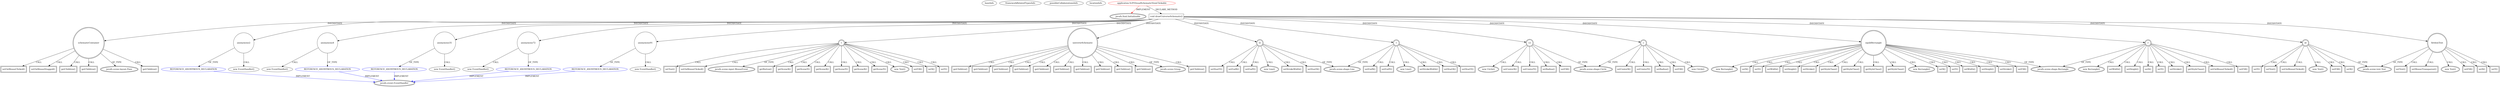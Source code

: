 digraph {
baseInfo[graphId=3668,category="extension_graph",isAnonymous=false,possibleRelation=true]
frameworkRelatedTypesInfo[0="javafx.fxml.Initializable"]
possibleCollaborationsInfo[0="3668~CLIENT_METHOD_DECLARATION-INSTANTIATION-~javafx.fxml.Initializable ~javafx.event.EventHandler ~false~true"]
locationInfo[projectName="mrempala-sp",filePath="/mrempala-sp/sp-master/src/application/VcPtVisualSchematicViewClickable.java",contextSignature="VcPtVisualSchematicViewClickable",graphId="3668"]
0[label="application.VcPtVisualSchematicViewClickable",vertexType="ROOT_CLIENT_CLASS_DECLARATION",isFrameworkType=false,color=red]
1[label="javafx.fxml.Initializable",vertexType="FRAMEWORK_INTERFACE_TYPE",isFrameworkType=true,peripheries=2]
2[label="void drawUniverseSchematic()",vertexType="CLIENT_METHOD_DECLARATION",isFrameworkType=false,shape=box]
3[label="schematicContainer",vertexType="VARIABLE_EXPRESION",isFrameworkType=true,peripheries=2,shape=circle]
5[label="javafx.scene.layout.Pane",vertexType="FRAMEWORK_CLASS_TYPE",isFrameworkType=true,peripheries=2]
4[label="getChildren()",vertexType="INSIDE_CALL",isFrameworkType=true,peripheries=2,shape=box]
7[label="setOnMouseClicked()",vertexType="INSIDE_CALL",isFrameworkType=true,peripheries=2,shape=box]
9[label="anonymous2",vertexType="VARIABLE_EXPRESION",isFrameworkType=false,shape=circle]
10[label="REFERENCE_ANONYMOUS_DECLARATION",vertexType="REFERENCE_ANONYMOUS_DECLARATION",isFrameworkType=false,color=blue]
11[label="javafx.event.EventHandler",vertexType="FRAMEWORK_INTERFACE_TYPE",isFrameworkType=true,peripheries=2]
8[label="new EventHandler()",vertexType="CONSTRUCTOR_CALL",isFrameworkType=false]
13[label="setOnMouseDragged()",vertexType="INSIDE_CALL",isFrameworkType=true,peripheries=2,shape=box]
15[label="anonymous4",vertexType="VARIABLE_EXPRESION",isFrameworkType=false,shape=circle]
16[label="REFERENCE_ANONYMOUS_DECLARATION",vertexType="REFERENCE_ANONYMOUS_DECLARATION",isFrameworkType=false,color=blue]
14[label="new EventHandler()",vertexType="CONSTRUCTOR_CALL",isFrameworkType=false]
18[label="t",vertexType="VARIABLE_EXPRESION",isFrameworkType=true,peripheries=2,shape=circle]
20[label="javafx.scene.input.MouseEvent",vertexType="FRAMEWORK_CLASS_TYPE",isFrameworkType=true,peripheries=2]
19[label="getButton()",vertexType="INSIDE_CALL",isFrameworkType=true,peripheries=2,shape=box]
22[label="getSceneX()",vertexType="INSIDE_CALL",isFrameworkType=true,peripheries=2,shape=box]
24[label="getSceneY()",vertexType="INSIDE_CALL",isFrameworkType=true,peripheries=2,shape=box]
26[label="getSceneX()",vertexType="INSIDE_CALL",isFrameworkType=true,peripheries=2,shape=box]
28[label="getSceneY()",vertexType="INSIDE_CALL",isFrameworkType=true,peripheries=2,shape=box]
30[label="getSceneX()",vertexType="INSIDE_CALL",isFrameworkType=true,peripheries=2,shape=box]
32[label="getSceneY()",vertexType="INSIDE_CALL",isFrameworkType=true,peripheries=2,shape=box]
33[label="universeSchematic",vertexType="VARIABLE_EXPRESION",isFrameworkType=true,peripheries=2,shape=circle]
35[label="javafx.scene.Group",vertexType="FRAMEWORK_CLASS_TYPE",isFrameworkType=true,peripheries=2]
34[label="getChildren()",vertexType="INSIDE_CALL",isFrameworkType=true,peripheries=2,shape=box]
37[label="getChildren()",vertexType="INSIDE_CALL",isFrameworkType=true,peripheries=2,shape=box]
39[label="l",vertexType="VARIABLE_EXPRESION",isFrameworkType=true,peripheries=2,shape=circle]
40[label="javafx.scene.shape.Line",vertexType="FRAMEWORK_CLASS_TYPE",isFrameworkType=true,peripheries=2]
38[label="new Line()",vertexType="CONSTRUCTOR_CALL",isFrameworkType=true,peripheries=2]
42[label="setStrokeWidth()",vertexType="INSIDE_CALL",isFrameworkType=true,peripheries=2,shape=box]
44[label="setStartX()",vertexType="INSIDE_CALL",isFrameworkType=true,peripheries=2,shape=box]
46[label="setStartY()",vertexType="INSIDE_CALL",isFrameworkType=true,peripheries=2,shape=box]
48[label="setEndX()",vertexType="INSIDE_CALL",isFrameworkType=true,peripheries=2,shape=box]
50[label="setEndY()",vertexType="INSIDE_CALL",isFrameworkType=true,peripheries=2,shape=box]
52[label="c",vertexType="VARIABLE_EXPRESION",isFrameworkType=true,peripheries=2,shape=circle]
53[label="javafx.scene.shape.Circle",vertexType="FRAMEWORK_CLASS_TYPE",isFrameworkType=true,peripheries=2]
51[label="new Circle()",vertexType="CONSTRUCTOR_CALL",isFrameworkType=true,peripheries=2]
55[label="setCenterX()",vertexType="INSIDE_CALL",isFrameworkType=true,peripheries=2,shape=box]
57[label="setCenterY()",vertexType="INSIDE_CALL",isFrameworkType=true,peripheries=2,shape=box]
59[label="setRadius()",vertexType="INSIDE_CALL",isFrameworkType=true,peripheries=2,shape=box]
61[label="setFill()",vertexType="INSIDE_CALL",isFrameworkType=true,peripheries=2,shape=box]
63[label="getChildren()",vertexType="INSIDE_CALL",isFrameworkType=true,peripheries=2,shape=box]
65[label="getChildren()",vertexType="INSIDE_CALL",isFrameworkType=true,peripheries=2,shape=box]
67[label="r",vertexType="VARIABLE_EXPRESION",isFrameworkType=true,peripheries=2,shape=circle]
68[label="javafx.scene.shape.Rectangle",vertexType="FRAMEWORK_CLASS_TYPE",isFrameworkType=true,peripheries=2]
66[label="new Rectangle()",vertexType="CONSTRUCTOR_CALL",isFrameworkType=true,peripheries=2]
70[label="setWidth()",vertexType="INSIDE_CALL",isFrameworkType=true,peripheries=2,shape=box]
72[label="setHeight()",vertexType="INSIDE_CALL",isFrameworkType=true,peripheries=2,shape=box]
74[label="setX()",vertexType="INSIDE_CALL",isFrameworkType=true,peripheries=2,shape=box]
76[label="setY()",vertexType="INSIDE_CALL",isFrameworkType=true,peripheries=2,shape=box]
78[label="setStroke()",vertexType="INSIDE_CALL",isFrameworkType=true,peripheries=2,shape=box]
80[label="getStyleClass()",vertexType="INSIDE_CALL",isFrameworkType=true,peripheries=2,shape=box]
82[label="setOnMouseClicked()",vertexType="INSIDE_CALL",isFrameworkType=true,peripheries=2,shape=box]
84[label="anonymous35",vertexType="VARIABLE_EXPRESION",isFrameworkType=false,shape=circle]
85[label="REFERENCE_ANONYMOUS_DECLARATION",vertexType="REFERENCE_ANONYMOUS_DECLARATION",isFrameworkType=false,color=blue]
83[label="new EventHandler()",vertexType="CONSTRUCTOR_CALL",isFrameworkType=false]
88[label="setFill()",vertexType="INSIDE_CALL",isFrameworkType=true,peripheries=2,shape=box]
90[label="fireboxText",vertexType="VARIABLE_EXPRESION",isFrameworkType=true,peripheries=2,shape=circle]
91[label="javafx.scene.text.Text",vertexType="FRAMEWORK_CLASS_TYPE",isFrameworkType=true,peripheries=2]
89[label="new Text()",vertexType="CONSTRUCTOR_CALL",isFrameworkType=true,peripheries=2]
93[label="setFill()",vertexType="INSIDE_CALL",isFrameworkType=true,peripheries=2,shape=box]
95[label="setX()",vertexType="INSIDE_CALL",isFrameworkType=true,peripheries=2,shape=box]
97[label="setY()",vertexType="INSIDE_CALL",isFrameworkType=true,peripheries=2,shape=box]
99[label="setText()",vertexType="INSIDE_CALL",isFrameworkType=true,peripheries=2,shape=box]
101[label="setMouseTransparent()",vertexType="INSIDE_CALL",isFrameworkType=true,peripheries=2,shape=box]
103[label="getChildren()",vertexType="INSIDE_CALL",isFrameworkType=true,peripheries=2,shape=box]
105[label="getChildren()",vertexType="INSIDE_CALL",isFrameworkType=true,peripheries=2,shape=box]
107[label="l2",vertexType="VARIABLE_EXPRESION",isFrameworkType=true,peripheries=2,shape=circle]
106[label="new Line()",vertexType="CONSTRUCTOR_CALL",isFrameworkType=true,peripheries=2]
110[label="setStrokeWidth()",vertexType="INSIDE_CALL",isFrameworkType=true,peripheries=2,shape=box]
112[label="setStartX()",vertexType="INSIDE_CALL",isFrameworkType=true,peripheries=2,shape=box]
114[label="setStartY()",vertexType="INSIDE_CALL",isFrameworkType=true,peripheries=2,shape=box]
116[label="setEndX()",vertexType="INSIDE_CALL",isFrameworkType=true,peripheries=2,shape=box]
118[label="setEndY()",vertexType="INSIDE_CALL",isFrameworkType=true,peripheries=2,shape=box]
120[label="c2",vertexType="VARIABLE_EXPRESION",isFrameworkType=true,peripheries=2,shape=circle]
119[label="new Circle()",vertexType="CONSTRUCTOR_CALL",isFrameworkType=true,peripheries=2]
123[label="setCenterX()",vertexType="INSIDE_CALL",isFrameworkType=true,peripheries=2,shape=box]
125[label="setCenterY()",vertexType="INSIDE_CALL",isFrameworkType=true,peripheries=2,shape=box]
127[label="setRadius()",vertexType="INSIDE_CALL",isFrameworkType=true,peripheries=2,shape=box]
129[label="setFill()",vertexType="INSIDE_CALL",isFrameworkType=true,peripheries=2,shape=box]
131[label="getChildren()",vertexType="INSIDE_CALL",isFrameworkType=true,peripheries=2,shape=box]
133[label="getChildren()",vertexType="INSIDE_CALL",isFrameworkType=true,peripheries=2,shape=box]
135[label="squibRectangle",vertexType="VARIABLE_EXPRESION",isFrameworkType=true,peripheries=2,shape=circle]
134[label="new Rectangle()",vertexType="CONSTRUCTOR_CALL",isFrameworkType=true,peripheries=2]
138[label="setX()",vertexType="INSIDE_CALL",isFrameworkType=true,peripheries=2,shape=box]
140[label="setY()",vertexType="INSIDE_CALL",isFrameworkType=true,peripheries=2,shape=box]
142[label="setWidth()",vertexType="INSIDE_CALL",isFrameworkType=true,peripheries=2,shape=box]
144[label="setHeight()",vertexType="INSIDE_CALL",isFrameworkType=true,peripheries=2,shape=box]
146[label="setStroke()",vertexType="INSIDE_CALL",isFrameworkType=true,peripheries=2,shape=box]
148[label="getStyleClass()",vertexType="INSIDE_CALL",isFrameworkType=true,peripheries=2,shape=box]
150[label="getStyleClass()",vertexType="INSIDE_CALL",isFrameworkType=true,peripheries=2,shape=box]
151[label="new Text()",vertexType="CONSTRUCTOR_CALL",isFrameworkType=true,peripheries=2]
154[label="setFill()",vertexType="INSIDE_CALL",isFrameworkType=true,peripheries=2,shape=box]
156[label="setX()",vertexType="INSIDE_CALL",isFrameworkType=true,peripheries=2,shape=box]
158[label="setY()",vertexType="INSIDE_CALL",isFrameworkType=true,peripheries=2,shape=box]
160[label="setText()",vertexType="INSIDE_CALL",isFrameworkType=true,peripheries=2,shape=box]
162[label="setOnMouseClicked()",vertexType="INSIDE_CALL",isFrameworkType=true,peripheries=2,shape=box]
164[label="anonymous72",vertexType="VARIABLE_EXPRESION",isFrameworkType=false,shape=circle]
165[label="REFERENCE_ANONYMOUS_DECLARATION",vertexType="REFERENCE_ANONYMOUS_DECLARATION",isFrameworkType=false,color=blue]
163[label="new EventHandler()",vertexType="CONSTRUCTOR_CALL",isFrameworkType=false]
168[label="getStyleClass()",vertexType="INSIDE_CALL",isFrameworkType=true,peripheries=2,shape=box]
170[label="getStyleClass()",vertexType="INSIDE_CALL",isFrameworkType=true,peripheries=2,shape=box]
172[label="getChildren()",vertexType="INSIDE_CALL",isFrameworkType=true,peripheries=2,shape=box]
174[label="getChildren()",vertexType="INSIDE_CALL",isFrameworkType=true,peripheries=2,shape=box]
175[label="new Rectangle()",vertexType="CONSTRUCTOR_CALL",isFrameworkType=true,peripheries=2]
178[label="setX()",vertexType="INSIDE_CALL",isFrameworkType=true,peripheries=2,shape=box]
180[label="setY()",vertexType="INSIDE_CALL",isFrameworkType=true,peripheries=2,shape=box]
182[label="setWidth()",vertexType="INSIDE_CALL",isFrameworkType=true,peripheries=2,shape=box]
184[label="setHeight()",vertexType="INSIDE_CALL",isFrameworkType=true,peripheries=2,shape=box]
186[label="setStroke()",vertexType="INSIDE_CALL",isFrameworkType=true,peripheries=2,shape=box]
188[label="setFill()",vertexType="INSIDE_CALL",isFrameworkType=true,peripheries=2,shape=box]
190[label="getChildren()",vertexType="INSIDE_CALL",isFrameworkType=true,peripheries=2,shape=box]
192[label="id",vertexType="VARIABLE_EXPRESION",isFrameworkType=true,peripheries=2,shape=circle]
191[label="new Text()",vertexType="CONSTRUCTOR_CALL",isFrameworkType=true,peripheries=2]
195[label="setFill()",vertexType="INSIDE_CALL",isFrameworkType=true,peripheries=2,shape=box]
197[label="setX()",vertexType="INSIDE_CALL",isFrameworkType=true,peripheries=2,shape=box]
199[label="setY()",vertexType="INSIDE_CALL",isFrameworkType=true,peripheries=2,shape=box]
201[label="setText()",vertexType="INSIDE_CALL",isFrameworkType=true,peripheries=2,shape=box]
203[label="setOnMouseClicked()",vertexType="INSIDE_CALL",isFrameworkType=true,peripheries=2,shape=box]
205[label="anonymous91",vertexType="VARIABLE_EXPRESION",isFrameworkType=false,shape=circle]
206[label="REFERENCE_ANONYMOUS_DECLARATION",vertexType="REFERENCE_ANONYMOUS_DECLARATION",isFrameworkType=false,color=blue]
204[label="new EventHandler()",vertexType="CONSTRUCTOR_CALL",isFrameworkType=false]
209[label="getChildren()",vertexType="INSIDE_CALL",isFrameworkType=true,peripheries=2,shape=box]
211[label="getChildren()",vertexType="INSIDE_CALL",isFrameworkType=true,peripheries=2,shape=box]
0->1[label="IMPLEMENT",color=red]
0->2[label="DECLARE_METHOD"]
2->3[label="INSTANTIATE"]
3->5[label="OF_TYPE"]
3->4[label="CALL"]
3->7[label="CALL"]
2->9[label="INSTANTIATE"]
10->11[label="IMPLEMENT",color=blue]
9->10[label="OF_TYPE"]
9->8[label="CALL"]
3->13[label="CALL"]
2->15[label="INSTANTIATE"]
16->11[label="IMPLEMENT",color=blue]
15->16[label="OF_TYPE"]
15->14[label="CALL"]
2->18[label="INSTANTIATE"]
18->20[label="OF_TYPE"]
18->19[label="CALL"]
18->22[label="CALL"]
18->24[label="CALL"]
18->26[label="CALL"]
18->28[label="CALL"]
18->30[label="CALL"]
18->32[label="CALL"]
2->33[label="INSTANTIATE"]
33->35[label="OF_TYPE"]
33->34[label="CALL"]
3->37[label="CALL"]
2->39[label="INSTANTIATE"]
39->40[label="OF_TYPE"]
39->38[label="CALL"]
39->42[label="CALL"]
39->44[label="CALL"]
39->46[label="CALL"]
39->48[label="CALL"]
39->50[label="CALL"]
2->52[label="INSTANTIATE"]
52->53[label="OF_TYPE"]
52->51[label="CALL"]
52->55[label="CALL"]
52->57[label="CALL"]
52->59[label="CALL"]
52->61[label="CALL"]
33->63[label="CALL"]
33->65[label="CALL"]
2->67[label="INSTANTIATE"]
67->68[label="OF_TYPE"]
67->66[label="CALL"]
67->70[label="CALL"]
67->72[label="CALL"]
67->74[label="CALL"]
67->76[label="CALL"]
67->78[label="CALL"]
67->80[label="CALL"]
67->82[label="CALL"]
2->84[label="INSTANTIATE"]
85->11[label="IMPLEMENT",color=blue]
84->85[label="OF_TYPE"]
84->83[label="CALL"]
67->88[label="CALL"]
2->90[label="INSTANTIATE"]
90->91[label="OF_TYPE"]
90->89[label="CALL"]
90->93[label="CALL"]
90->95[label="CALL"]
90->97[label="CALL"]
90->99[label="CALL"]
90->101[label="CALL"]
33->103[label="CALL"]
33->105[label="CALL"]
2->107[label="INSTANTIATE"]
107->40[label="OF_TYPE"]
107->106[label="CALL"]
107->110[label="CALL"]
107->112[label="CALL"]
107->114[label="CALL"]
107->116[label="CALL"]
107->118[label="CALL"]
2->120[label="INSTANTIATE"]
120->53[label="OF_TYPE"]
120->119[label="CALL"]
120->123[label="CALL"]
120->125[label="CALL"]
120->127[label="CALL"]
120->129[label="CALL"]
33->131[label="CALL"]
33->133[label="CALL"]
2->135[label="INSTANTIATE"]
135->68[label="OF_TYPE"]
135->134[label="CALL"]
135->138[label="CALL"]
135->140[label="CALL"]
135->142[label="CALL"]
135->144[label="CALL"]
135->146[label="CALL"]
135->148[label="CALL"]
135->150[label="CALL"]
18->151[label="CALL"]
18->154[label="CALL"]
18->156[label="CALL"]
18->158[label="CALL"]
18->160[label="CALL"]
18->162[label="CALL"]
2->164[label="INSTANTIATE"]
165->11[label="IMPLEMENT",color=blue]
164->165[label="OF_TYPE"]
164->163[label="CALL"]
135->168[label="CALL"]
135->170[label="CALL"]
33->172[label="CALL"]
33->174[label="CALL"]
135->175[label="CALL"]
135->178[label="CALL"]
135->180[label="CALL"]
135->182[label="CALL"]
135->184[label="CALL"]
135->186[label="CALL"]
135->188[label="CALL"]
33->190[label="CALL"]
2->192[label="INSTANTIATE"]
192->91[label="OF_TYPE"]
192->191[label="CALL"]
192->195[label="CALL"]
192->197[label="CALL"]
192->199[label="CALL"]
192->201[label="CALL"]
192->203[label="CALL"]
2->205[label="INSTANTIATE"]
206->11[label="IMPLEMENT",color=blue]
205->206[label="OF_TYPE"]
205->204[label="CALL"]
33->209[label="CALL"]
3->211[label="CALL"]
}
